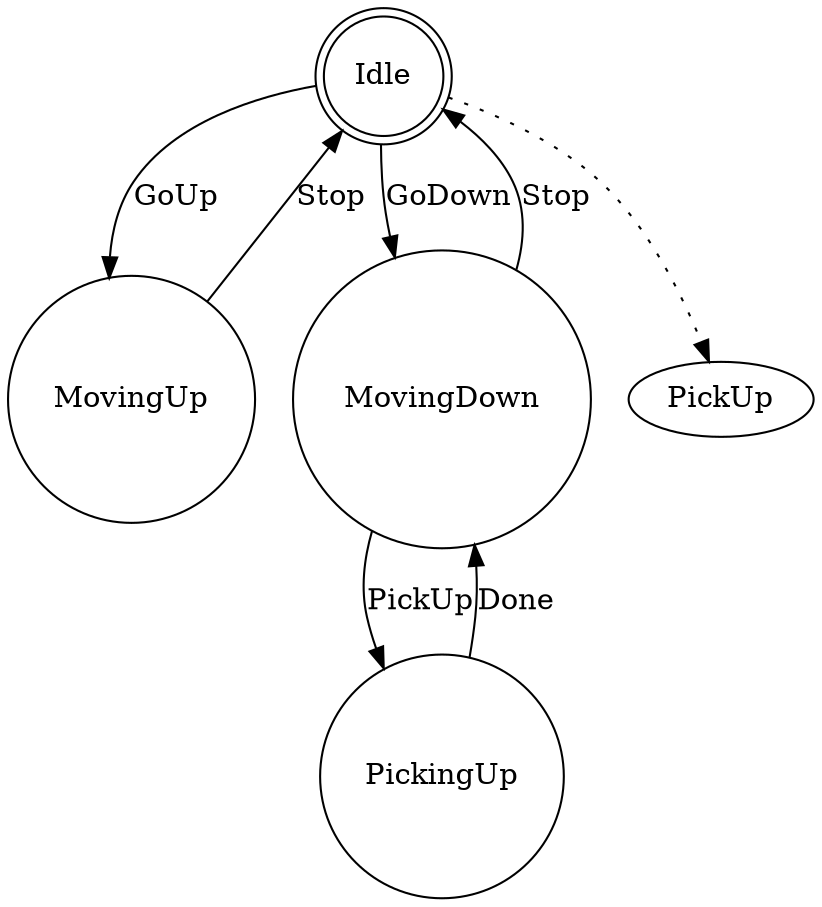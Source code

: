 digraph FSM {
  Idle [shape=doublecircle];
  MovingUp [shape=circle];
  MovingDown [shape=circle];
  PickingUp [shape=circle];
  Idle -> MovingUp [label="GoUp"];
  Idle -> MovingDown [label="GoDown"];
  MovingUp -> Idle [label="Stop"];
  MovingDown -> Idle [label="Stop"];
  MovingDown -> PickingUp [label="PickUp"];
  PickingUp -> MovingDown [label="Done"];
  Idle -> PickUp [style=dotted];
}